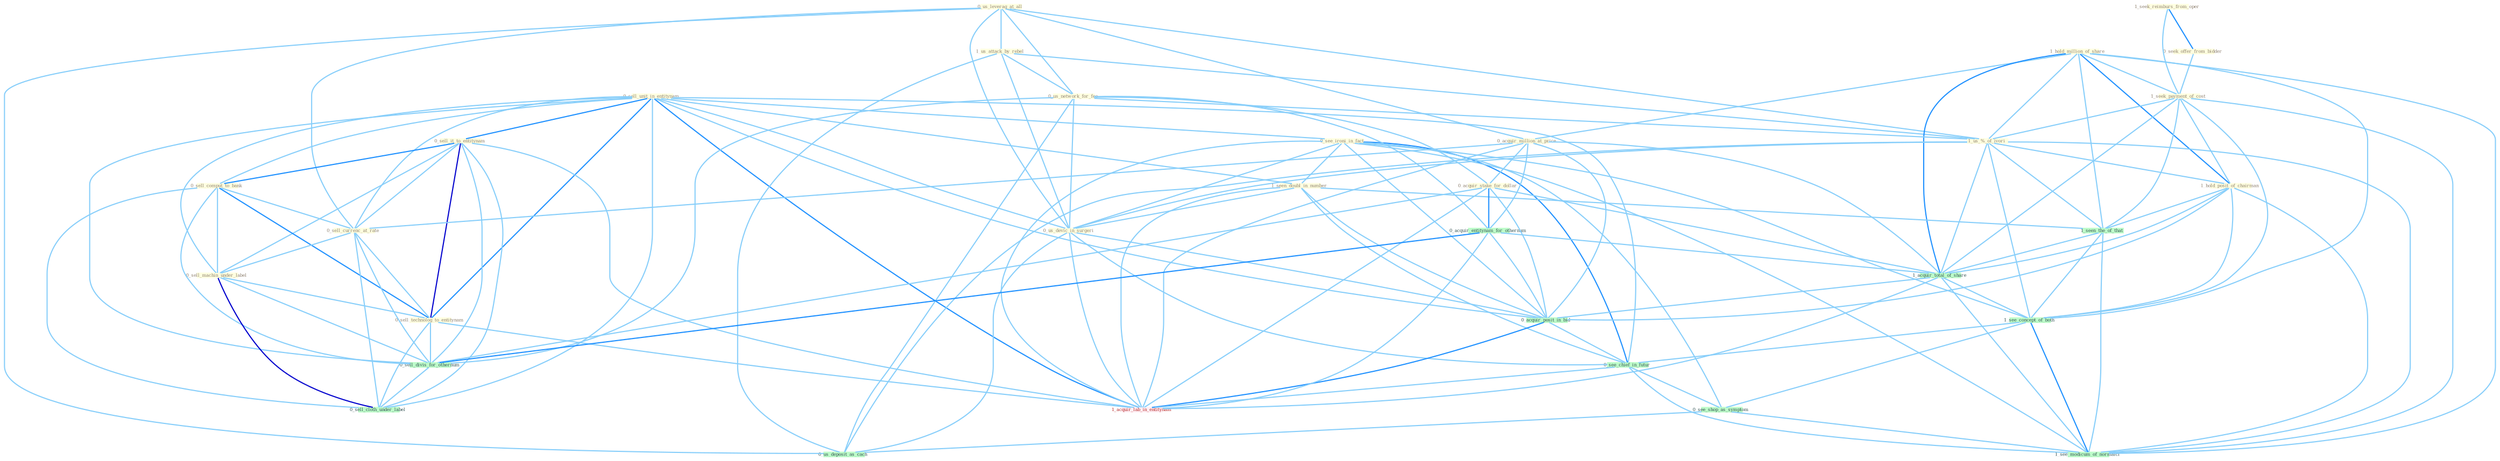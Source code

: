 Graph G{ 
    node
    [shape=polygon,style=filled,width=.5,height=.06,color="#BDFCC9",fixedsize=true,fontsize=4,
    fontcolor="#2f4f4f"];
    {node
    [color="#ffffe0", fontcolor="#8b7d6b"] "0_sell_unit_in_entitynam " "0_us_leverag_at_all " "1_us_attack_by_rebel " "1_hold_million_of_share " "1_seek_reimburs_from_oper " "0_sell_it_to_entitynam " "0_see_ironi_in_fact " "0_acquir_million_at_price " "0_us_network_for_fee " "0_seek_offer_from_bidder " "1_seek_payment_of_cost " "0_sell_comput_to_bank " "1_seen_doubl_in_number " "0_sell_currenc_at_rate " "0_acquir_stake_for_dollar " "1_us_%_of_ivori " "0_sell_machin_under_label " "0_sell_technolog_to_entitynam " "0_us_devic_in_surgeri " "1_hold_posit_of_chairman "}
{node [color="#fff0f5", fontcolor="#b22222"] "1_acquir_lab_in_entitynam "}
edge [color="#B0E2FF"];

	"0_sell_unit_in_entitynam " -- "0_sell_it_to_entitynam " [w="2", color="#1e90ff" , len=0.8];
	"0_sell_unit_in_entitynam " -- "0_see_ironi_in_fact " [w="1", color="#87cefa" ];
	"0_sell_unit_in_entitynam " -- "0_sell_comput_to_bank " [w="1", color="#87cefa" ];
	"0_sell_unit_in_entitynam " -- "1_seen_doubl_in_number " [w="1", color="#87cefa" ];
	"0_sell_unit_in_entitynam " -- "0_sell_currenc_at_rate " [w="1", color="#87cefa" ];
	"0_sell_unit_in_entitynam " -- "0_sell_machin_under_label " [w="1", color="#87cefa" ];
	"0_sell_unit_in_entitynam " -- "0_sell_technolog_to_entitynam " [w="2", color="#1e90ff" , len=0.8];
	"0_sell_unit_in_entitynam " -- "0_us_devic_in_surgeri " [w="1", color="#87cefa" ];
	"0_sell_unit_in_entitynam " -- "0_sell_divis_for_othernum " [w="1", color="#87cefa" ];
	"0_sell_unit_in_entitynam " -- "0_sell_cloth_under_label " [w="1", color="#87cefa" ];
	"0_sell_unit_in_entitynam " -- "0_acquir_posit_in_bid " [w="1", color="#87cefa" ];
	"0_sell_unit_in_entitynam " -- "0_see_chief_in_futur " [w="1", color="#87cefa" ];
	"0_sell_unit_in_entitynam " -- "1_acquir_lab_in_entitynam " [w="2", color="#1e90ff" , len=0.8];
	"0_us_leverag_at_all " -- "1_us_attack_by_rebel " [w="1", color="#87cefa" ];
	"0_us_leverag_at_all " -- "0_acquir_million_at_price " [w="1", color="#87cefa" ];
	"0_us_leverag_at_all " -- "0_us_network_for_fee " [w="1", color="#87cefa" ];
	"0_us_leverag_at_all " -- "0_sell_currenc_at_rate " [w="1", color="#87cefa" ];
	"0_us_leverag_at_all " -- "1_us_%_of_ivori " [w="1", color="#87cefa" ];
	"0_us_leverag_at_all " -- "0_us_devic_in_surgeri " [w="1", color="#87cefa" ];
	"0_us_leverag_at_all " -- "0_us_deposit_as_cach " [w="1", color="#87cefa" ];
	"1_us_attack_by_rebel " -- "0_us_network_for_fee " [w="1", color="#87cefa" ];
	"1_us_attack_by_rebel " -- "1_us_%_of_ivori " [w="1", color="#87cefa" ];
	"1_us_attack_by_rebel " -- "0_us_devic_in_surgeri " [w="1", color="#87cefa" ];
	"1_us_attack_by_rebel " -- "0_us_deposit_as_cach " [w="1", color="#87cefa" ];
	"1_hold_million_of_share " -- "0_acquir_million_at_price " [w="1", color="#87cefa" ];
	"1_hold_million_of_share " -- "1_seek_payment_of_cost " [w="1", color="#87cefa" ];
	"1_hold_million_of_share " -- "1_us_%_of_ivori " [w="1", color="#87cefa" ];
	"1_hold_million_of_share " -- "1_hold_posit_of_chairman " [w="2", color="#1e90ff" , len=0.8];
	"1_hold_million_of_share " -- "1_seen_the_of_that " [w="1", color="#87cefa" ];
	"1_hold_million_of_share " -- "1_acquir_total_of_share " [w="2", color="#1e90ff" , len=0.8];
	"1_hold_million_of_share " -- "1_see_concept_of_both " [w="1", color="#87cefa" ];
	"1_hold_million_of_share " -- "1_see_modicum_of_normalci " [w="1", color="#87cefa" ];
	"1_seek_reimburs_from_oper " -- "0_seek_offer_from_bidder " [w="2", color="#1e90ff" , len=0.8];
	"1_seek_reimburs_from_oper " -- "1_seek_payment_of_cost " [w="1", color="#87cefa" ];
	"0_sell_it_to_entitynam " -- "0_sell_comput_to_bank " [w="2", color="#1e90ff" , len=0.8];
	"0_sell_it_to_entitynam " -- "0_sell_currenc_at_rate " [w="1", color="#87cefa" ];
	"0_sell_it_to_entitynam " -- "0_sell_machin_under_label " [w="1", color="#87cefa" ];
	"0_sell_it_to_entitynam " -- "0_sell_technolog_to_entitynam " [w="3", color="#0000cd" , len=0.6];
	"0_sell_it_to_entitynam " -- "0_sell_divis_for_othernum " [w="1", color="#87cefa" ];
	"0_sell_it_to_entitynam " -- "0_sell_cloth_under_label " [w="1", color="#87cefa" ];
	"0_sell_it_to_entitynam " -- "1_acquir_lab_in_entitynam " [w="1", color="#87cefa" ];
	"0_see_ironi_in_fact " -- "1_seen_doubl_in_number " [w="1", color="#87cefa" ];
	"0_see_ironi_in_fact " -- "0_us_devic_in_surgeri " [w="1", color="#87cefa" ];
	"0_see_ironi_in_fact " -- "0_acquir_posit_in_bid " [w="1", color="#87cefa" ];
	"0_see_ironi_in_fact " -- "1_see_concept_of_both " [w="1", color="#87cefa" ];
	"0_see_ironi_in_fact " -- "0_see_chief_in_futur " [w="2", color="#1e90ff" , len=0.8];
	"0_see_ironi_in_fact " -- "0_see_shop_as_symptom " [w="1", color="#87cefa" ];
	"0_see_ironi_in_fact " -- "1_acquir_lab_in_entitynam " [w="1", color="#87cefa" ];
	"0_see_ironi_in_fact " -- "1_see_modicum_of_normalci " [w="1", color="#87cefa" ];
	"0_acquir_million_at_price " -- "0_sell_currenc_at_rate " [w="1", color="#87cefa" ];
	"0_acquir_million_at_price " -- "0_acquir_stake_for_dollar " [w="1", color="#87cefa" ];
	"0_acquir_million_at_price " -- "0_acquir_entitynam_for_othernum " [w="1", color="#87cefa" ];
	"0_acquir_million_at_price " -- "1_acquir_total_of_share " [w="1", color="#87cefa" ];
	"0_acquir_million_at_price " -- "0_acquir_posit_in_bid " [w="1", color="#87cefa" ];
	"0_acquir_million_at_price " -- "1_acquir_lab_in_entitynam " [w="1", color="#87cefa" ];
	"0_us_network_for_fee " -- "0_acquir_stake_for_dollar " [w="1", color="#87cefa" ];
	"0_us_network_for_fee " -- "1_us_%_of_ivori " [w="1", color="#87cefa" ];
	"0_us_network_for_fee " -- "0_us_devic_in_surgeri " [w="1", color="#87cefa" ];
	"0_us_network_for_fee " -- "0_acquir_entitynam_for_othernum " [w="1", color="#87cefa" ];
	"0_us_network_for_fee " -- "0_sell_divis_for_othernum " [w="1", color="#87cefa" ];
	"0_us_network_for_fee " -- "0_us_deposit_as_cach " [w="1", color="#87cefa" ];
	"0_seek_offer_from_bidder " -- "1_seek_payment_of_cost " [w="1", color="#87cefa" ];
	"1_seek_payment_of_cost " -- "1_us_%_of_ivori " [w="1", color="#87cefa" ];
	"1_seek_payment_of_cost " -- "1_hold_posit_of_chairman " [w="1", color="#87cefa" ];
	"1_seek_payment_of_cost " -- "1_seen_the_of_that " [w="1", color="#87cefa" ];
	"1_seek_payment_of_cost " -- "1_acquir_total_of_share " [w="1", color="#87cefa" ];
	"1_seek_payment_of_cost " -- "1_see_concept_of_both " [w="1", color="#87cefa" ];
	"1_seek_payment_of_cost " -- "1_see_modicum_of_normalci " [w="1", color="#87cefa" ];
	"0_sell_comput_to_bank " -- "0_sell_currenc_at_rate " [w="1", color="#87cefa" ];
	"0_sell_comput_to_bank " -- "0_sell_machin_under_label " [w="1", color="#87cefa" ];
	"0_sell_comput_to_bank " -- "0_sell_technolog_to_entitynam " [w="2", color="#1e90ff" , len=0.8];
	"0_sell_comput_to_bank " -- "0_sell_divis_for_othernum " [w="1", color="#87cefa" ];
	"0_sell_comput_to_bank " -- "0_sell_cloth_under_label " [w="1", color="#87cefa" ];
	"1_seen_doubl_in_number " -- "0_us_devic_in_surgeri " [w="1", color="#87cefa" ];
	"1_seen_doubl_in_number " -- "1_seen_the_of_that " [w="1", color="#87cefa" ];
	"1_seen_doubl_in_number " -- "0_acquir_posit_in_bid " [w="1", color="#87cefa" ];
	"1_seen_doubl_in_number " -- "0_see_chief_in_futur " [w="1", color="#87cefa" ];
	"1_seen_doubl_in_number " -- "1_acquir_lab_in_entitynam " [w="1", color="#87cefa" ];
	"0_sell_currenc_at_rate " -- "0_sell_machin_under_label " [w="1", color="#87cefa" ];
	"0_sell_currenc_at_rate " -- "0_sell_technolog_to_entitynam " [w="1", color="#87cefa" ];
	"0_sell_currenc_at_rate " -- "0_sell_divis_for_othernum " [w="1", color="#87cefa" ];
	"0_sell_currenc_at_rate " -- "0_sell_cloth_under_label " [w="1", color="#87cefa" ];
	"0_acquir_stake_for_dollar " -- "0_acquir_entitynam_for_othernum " [w="2", color="#1e90ff" , len=0.8];
	"0_acquir_stake_for_dollar " -- "0_sell_divis_for_othernum " [w="1", color="#87cefa" ];
	"0_acquir_stake_for_dollar " -- "1_acquir_total_of_share " [w="1", color="#87cefa" ];
	"0_acquir_stake_for_dollar " -- "0_acquir_posit_in_bid " [w="1", color="#87cefa" ];
	"0_acquir_stake_for_dollar " -- "1_acquir_lab_in_entitynam " [w="1", color="#87cefa" ];
	"1_us_%_of_ivori " -- "0_us_devic_in_surgeri " [w="1", color="#87cefa" ];
	"1_us_%_of_ivori " -- "1_hold_posit_of_chairman " [w="1", color="#87cefa" ];
	"1_us_%_of_ivori " -- "1_seen_the_of_that " [w="1", color="#87cefa" ];
	"1_us_%_of_ivori " -- "1_acquir_total_of_share " [w="1", color="#87cefa" ];
	"1_us_%_of_ivori " -- "1_see_concept_of_both " [w="1", color="#87cefa" ];
	"1_us_%_of_ivori " -- "0_us_deposit_as_cach " [w="1", color="#87cefa" ];
	"1_us_%_of_ivori " -- "1_see_modicum_of_normalci " [w="1", color="#87cefa" ];
	"0_sell_machin_under_label " -- "0_sell_technolog_to_entitynam " [w="1", color="#87cefa" ];
	"0_sell_machin_under_label " -- "0_sell_divis_for_othernum " [w="1", color="#87cefa" ];
	"0_sell_machin_under_label " -- "0_sell_cloth_under_label " [w="3", color="#0000cd" , len=0.6];
	"0_sell_technolog_to_entitynam " -- "0_sell_divis_for_othernum " [w="1", color="#87cefa" ];
	"0_sell_technolog_to_entitynam " -- "0_sell_cloth_under_label " [w="1", color="#87cefa" ];
	"0_sell_technolog_to_entitynam " -- "1_acquir_lab_in_entitynam " [w="1", color="#87cefa" ];
	"0_us_devic_in_surgeri " -- "0_acquir_posit_in_bid " [w="1", color="#87cefa" ];
	"0_us_devic_in_surgeri " -- "0_see_chief_in_futur " [w="1", color="#87cefa" ];
	"0_us_devic_in_surgeri " -- "1_acquir_lab_in_entitynam " [w="1", color="#87cefa" ];
	"0_us_devic_in_surgeri " -- "0_us_deposit_as_cach " [w="1", color="#87cefa" ];
	"1_hold_posit_of_chairman " -- "1_seen_the_of_that " [w="1", color="#87cefa" ];
	"1_hold_posit_of_chairman " -- "1_acquir_total_of_share " [w="1", color="#87cefa" ];
	"1_hold_posit_of_chairman " -- "0_acquir_posit_in_bid " [w="1", color="#87cefa" ];
	"1_hold_posit_of_chairman " -- "1_see_concept_of_both " [w="1", color="#87cefa" ];
	"1_hold_posit_of_chairman " -- "1_see_modicum_of_normalci " [w="1", color="#87cefa" ];
	"0_acquir_entitynam_for_othernum " -- "0_sell_divis_for_othernum " [w="2", color="#1e90ff" , len=0.8];
	"0_acquir_entitynam_for_othernum " -- "1_acquir_total_of_share " [w="1", color="#87cefa" ];
	"0_acquir_entitynam_for_othernum " -- "0_acquir_posit_in_bid " [w="1", color="#87cefa" ];
	"0_acquir_entitynam_for_othernum " -- "1_acquir_lab_in_entitynam " [w="1", color="#87cefa" ];
	"1_seen_the_of_that " -- "1_acquir_total_of_share " [w="1", color="#87cefa" ];
	"1_seen_the_of_that " -- "1_see_concept_of_both " [w="1", color="#87cefa" ];
	"1_seen_the_of_that " -- "1_see_modicum_of_normalci " [w="1", color="#87cefa" ];
	"0_sell_divis_for_othernum " -- "0_sell_cloth_under_label " [w="1", color="#87cefa" ];
	"1_acquir_total_of_share " -- "0_acquir_posit_in_bid " [w="1", color="#87cefa" ];
	"1_acquir_total_of_share " -- "1_see_concept_of_both " [w="1", color="#87cefa" ];
	"1_acquir_total_of_share " -- "1_acquir_lab_in_entitynam " [w="1", color="#87cefa" ];
	"1_acquir_total_of_share " -- "1_see_modicum_of_normalci " [w="1", color="#87cefa" ];
	"0_acquir_posit_in_bid " -- "0_see_chief_in_futur " [w="1", color="#87cefa" ];
	"0_acquir_posit_in_bid " -- "1_acquir_lab_in_entitynam " [w="2", color="#1e90ff" , len=0.8];
	"1_see_concept_of_both " -- "0_see_chief_in_futur " [w="1", color="#87cefa" ];
	"1_see_concept_of_both " -- "0_see_shop_as_symptom " [w="1", color="#87cefa" ];
	"1_see_concept_of_both " -- "1_see_modicum_of_normalci " [w="2", color="#1e90ff" , len=0.8];
	"0_see_chief_in_futur " -- "0_see_shop_as_symptom " [w="1", color="#87cefa" ];
	"0_see_chief_in_futur " -- "1_acquir_lab_in_entitynam " [w="1", color="#87cefa" ];
	"0_see_chief_in_futur " -- "1_see_modicum_of_normalci " [w="1", color="#87cefa" ];
	"0_see_shop_as_symptom " -- "0_us_deposit_as_cach " [w="1", color="#87cefa" ];
	"0_see_shop_as_symptom " -- "1_see_modicum_of_normalci " [w="1", color="#87cefa" ];
}